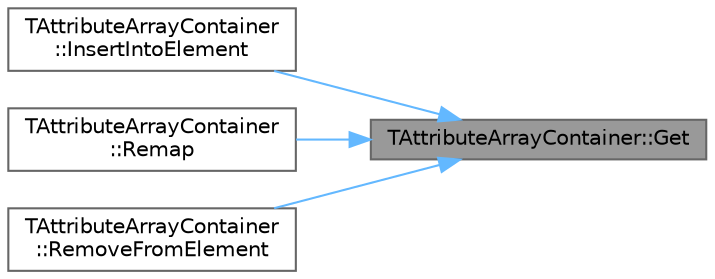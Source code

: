 digraph "TAttributeArrayContainer::Get"
{
 // INTERACTIVE_SVG=YES
 // LATEX_PDF_SIZE
  bgcolor="transparent";
  edge [fontname=Helvetica,fontsize=10,labelfontname=Helvetica,labelfontsize=10];
  node [fontname=Helvetica,fontsize=10,shape=box,height=0.2,width=0.4];
  rankdir="RL";
  Node1 [id="Node000001",label="TAttributeArrayContainer::Get",height=0.2,width=0.4,color="gray40", fillcolor="grey60", style="filled", fontcolor="black",tooltip="Gets the array attribute at the given index as a TArrayView."];
  Node1 -> Node2 [id="edge1_Node000001_Node000002",dir="back",color="steelblue1",style="solid",tooltip=" "];
  Node2 [id="Node000002",label="TAttributeArrayContainer\l::InsertIntoElement",height=0.2,width=0.4,color="grey40", fillcolor="white", style="filled",URL="$de/d02/classTAttributeArrayContainer.html#a861a8e3fb32f942744523a9379748840",tooltip=" "];
  Node1 -> Node3 [id="edge2_Node000001_Node000003",dir="back",color="steelblue1",style="solid",tooltip=" "];
  Node3 [id="Node000003",label="TAttributeArrayContainer\l::Remap",height=0.2,width=0.4,color="grey40", fillcolor="white", style="filled",URL="$de/d02/classTAttributeArrayContainer.html#ac63f565669015917316dc38ab16eb4a5",tooltip="Remaps elements according to the passed remapping table."];
  Node1 -> Node4 [id="edge3_Node000001_Node000004",dir="back",color="steelblue1",style="solid",tooltip=" "];
  Node4 [id="Node000004",label="TAttributeArrayContainer\l::RemoveFromElement",height=0.2,width=0.4,color="grey40", fillcolor="white", style="filled",URL="$de/d02/classTAttributeArrayContainer.html#aa6d1ad0947bfabca1306386e3cda9eb7",tooltip=" "];
}
